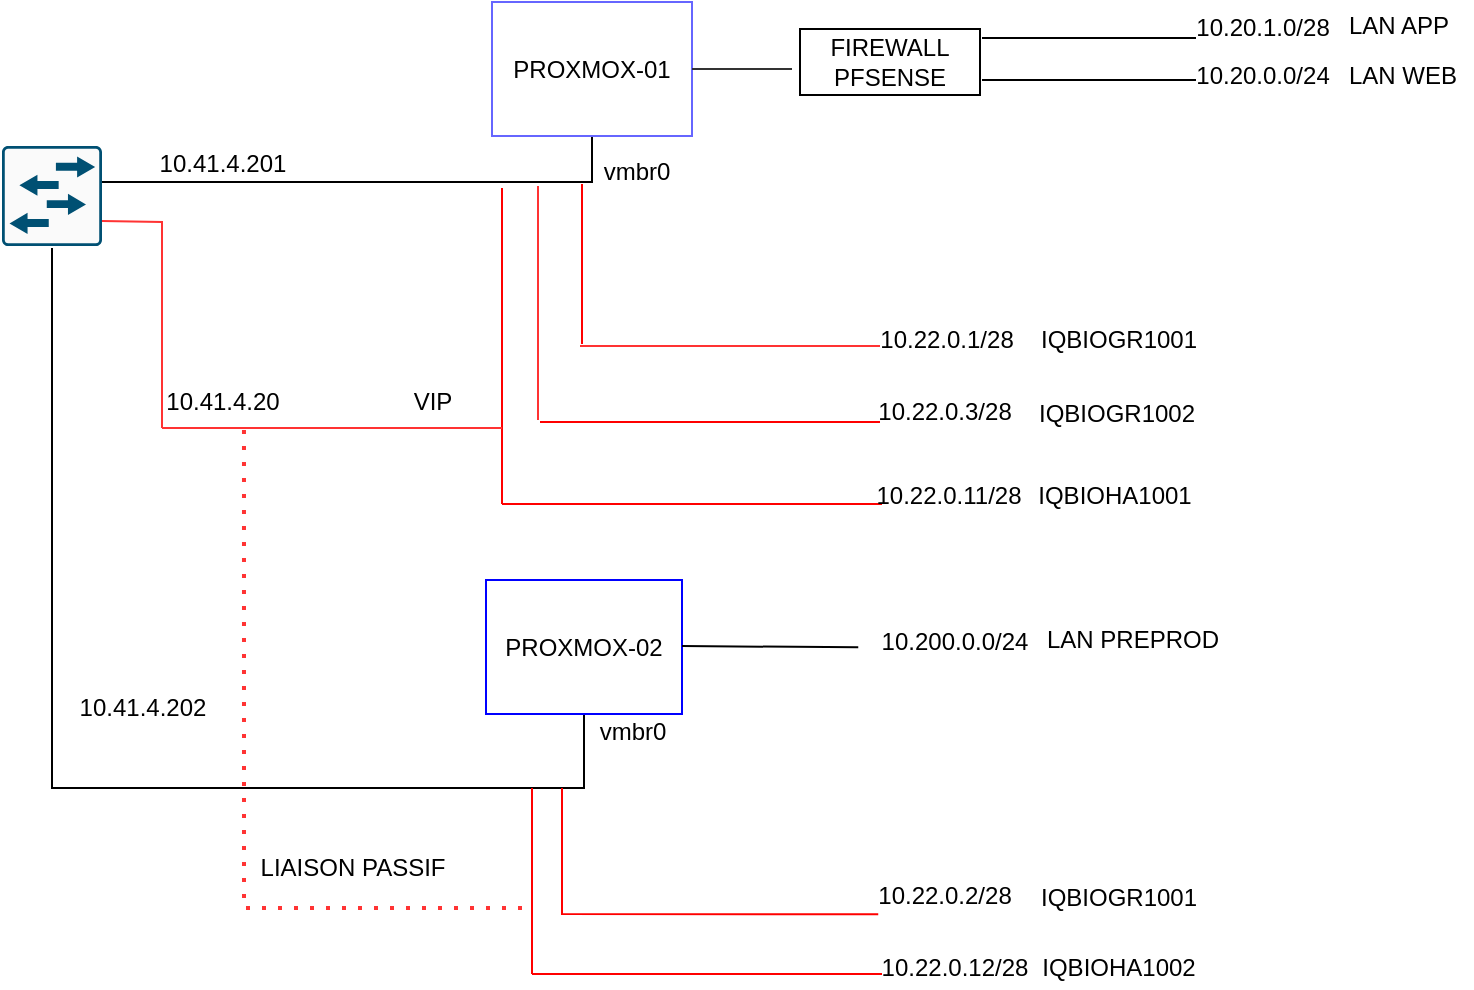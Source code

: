 <mxfile version="13.6.6" type="github">
  <diagram id="NbuawldfrQbSGaSKGCiL" name="Page-1">
    <mxGraphModel dx="1019" dy="555" grid="1" gridSize="10" guides="1" tooltips="1" connect="1" arrows="1" fold="1" page="1" pageScale="1" pageWidth="827" pageHeight="1169" math="0" shadow="0">
      <root>
        <mxCell id="0" />
        <mxCell id="1" parent="0" />
        <mxCell id="7b5YYgsL7cHkZp3JZ1fE-1" value="" style="endArrow=none;html=1;entryX=0.5;entryY=1;entryDx=0;entryDy=0;rounded=0;" edge="1" parent="1" target="7b5YYgsL7cHkZp3JZ1fE-2">
          <mxGeometry width="50" height="50" relative="1" as="geometry">
            <mxPoint x="130" y="117" as="sourcePoint" />
            <mxPoint x="360" y="117" as="targetPoint" />
            <Array as="points">
              <mxPoint x="375" y="117" />
            </Array>
          </mxGeometry>
        </mxCell>
        <mxCell id="7b5YYgsL7cHkZp3JZ1fE-2" value="PROXMOX-01" style="rounded=0;whiteSpace=wrap;html=1;strokeColor=#6666FF;" vertex="1" parent="1">
          <mxGeometry x="325" y="27" width="100" height="67" as="geometry" />
        </mxCell>
        <mxCell id="7b5YYgsL7cHkZp3JZ1fE-3" value="" style="endArrow=none;html=1;strokeColor=#FF0000;" edge="1" parent="1">
          <mxGeometry width="50" height="50" relative="1" as="geometry">
            <mxPoint x="370" y="198" as="sourcePoint" />
            <mxPoint x="370" y="118" as="targetPoint" />
          </mxGeometry>
        </mxCell>
        <mxCell id="7b5YYgsL7cHkZp3JZ1fE-4" value="" style="endArrow=none;html=1;strokeColor=#FF3333;" edge="1" parent="1">
          <mxGeometry width="50" height="50" relative="1" as="geometry">
            <mxPoint x="369" y="199" as="sourcePoint" />
            <mxPoint x="519" y="199" as="targetPoint" />
          </mxGeometry>
        </mxCell>
        <mxCell id="7b5YYgsL7cHkZp3JZ1fE-5" value="" style="endArrow=none;html=1;" edge="1" parent="1">
          <mxGeometry width="50" height="50" relative="1" as="geometry">
            <mxPoint x="570" y="45" as="sourcePoint" />
            <mxPoint x="677" y="45" as="targetPoint" />
          </mxGeometry>
        </mxCell>
        <mxCell id="7b5YYgsL7cHkZp3JZ1fE-7" value="" style="endArrow=none;html=1;strokeColor=#FF3333;" edge="1" parent="1">
          <mxGeometry width="50" height="50" relative="1" as="geometry">
            <mxPoint x="348" y="236" as="sourcePoint" />
            <mxPoint x="348" y="119" as="targetPoint" />
          </mxGeometry>
        </mxCell>
        <mxCell id="7b5YYgsL7cHkZp3JZ1fE-8" value="" style="endArrow=none;html=1;strokeColor=#FF0000;" edge="1" parent="1">
          <mxGeometry width="50" height="50" relative="1" as="geometry">
            <mxPoint x="349" y="237" as="sourcePoint" />
            <mxPoint x="519" y="237" as="targetPoint" />
          </mxGeometry>
        </mxCell>
        <mxCell id="7b5YYgsL7cHkZp3JZ1fE-11" value="" style="endArrow=none;html=1;exitX=0.5;exitY=1;exitDx=0;exitDy=0;exitPerimeter=0;rounded=0;entryX=0.5;entryY=1;entryDx=0;entryDy=0;" edge="1" parent="1" target="7b5YYgsL7cHkZp3JZ1fE-12">
          <mxGeometry width="50" height="50" relative="1" as="geometry">
            <mxPoint x="105" y="150" as="sourcePoint" />
            <mxPoint x="322" y="420" as="targetPoint" />
            <Array as="points">
              <mxPoint x="105" y="420" />
              <mxPoint x="371" y="420" />
            </Array>
          </mxGeometry>
        </mxCell>
        <mxCell id="7b5YYgsL7cHkZp3JZ1fE-12" value="PROXMOX-02" style="rounded=0;whiteSpace=wrap;html=1;strokeColor=#0000FF;" vertex="1" parent="1">
          <mxGeometry x="322" y="316" width="98" height="67" as="geometry" />
        </mxCell>
        <mxCell id="7b5YYgsL7cHkZp3JZ1fE-13" value="" style="endArrow=none;html=1;strokeColor=#FF0000;exitX=0.089;exitY=0.956;exitDx=0;exitDy=0;exitPerimeter=0;rounded=0;" edge="1" parent="1" source="7b5YYgsL7cHkZp3JZ1fE-35">
          <mxGeometry width="50" height="50" relative="1" as="geometry">
            <mxPoint x="360" y="480" as="sourcePoint" />
            <mxPoint x="360" y="420" as="targetPoint" />
            <Array as="points">
              <mxPoint x="360" y="483" />
            </Array>
          </mxGeometry>
        </mxCell>
        <mxCell id="7b5YYgsL7cHkZp3JZ1fE-16" value="" style="endArrow=none;html=1;exitX=1;exitY=0.75;exitDx=0;exitDy=0;entryX=-0.032;entryY=0.659;entryDx=0;entryDy=0;entryPerimeter=0;" edge="1" parent="1" target="7b5YYgsL7cHkZp3JZ1fE-34">
          <mxGeometry width="50" height="50" relative="1" as="geometry">
            <mxPoint x="420" y="349" as="sourcePoint" />
            <mxPoint x="530" y="349" as="targetPoint" />
          </mxGeometry>
        </mxCell>
        <mxCell id="7b5YYgsL7cHkZp3JZ1fE-17" value="" style="endArrow=none;html=1;strokeColor=#FF0000;" edge="1" parent="1">
          <mxGeometry width="50" height="50" relative="1" as="geometry">
            <mxPoint x="345" y="513" as="sourcePoint" />
            <mxPoint x="345" y="420" as="targetPoint" />
          </mxGeometry>
        </mxCell>
        <mxCell id="7b5YYgsL7cHkZp3JZ1fE-18" value="" style="endArrow=none;html=1;strokeColor=#FF0000;" edge="1" parent="1">
          <mxGeometry width="50" height="50" relative="1" as="geometry">
            <mxPoint x="345" y="513" as="sourcePoint" />
            <mxPoint x="520" y="513" as="targetPoint" />
          </mxGeometry>
        </mxCell>
        <mxCell id="7b5YYgsL7cHkZp3JZ1fE-19" value="" style="endArrow=none;html=1;strokeColor=#FF0000;" edge="1" parent="1">
          <mxGeometry width="50" height="50" relative="1" as="geometry">
            <mxPoint x="330" y="278" as="sourcePoint" />
            <mxPoint x="330" y="120" as="targetPoint" />
          </mxGeometry>
        </mxCell>
        <mxCell id="7b5YYgsL7cHkZp3JZ1fE-20" value="" style="endArrow=none;html=1;strokeColor=#FF0000;" edge="1" parent="1">
          <mxGeometry width="50" height="50" relative="1" as="geometry">
            <mxPoint x="330" y="278" as="sourcePoint" />
            <mxPoint x="520" y="278" as="targetPoint" />
          </mxGeometry>
        </mxCell>
        <mxCell id="7b5YYgsL7cHkZp3JZ1fE-25" value="" style="endArrow=none;html=1;strokeColor=#FF3333;" edge="1" parent="1">
          <mxGeometry width="50" height="50" relative="1" as="geometry">
            <mxPoint x="160" y="240" as="sourcePoint" />
            <mxPoint x="330" y="240" as="targetPoint" />
          </mxGeometry>
        </mxCell>
        <mxCell id="7b5YYgsL7cHkZp3JZ1fE-26" value="10.41.4.201" style="text;html=1;align=center;verticalAlign=middle;resizable=0;points=[];autosize=1;" vertex="1" parent="1">
          <mxGeometry x="150" y="98" width="80" height="20" as="geometry" />
        </mxCell>
        <mxCell id="7b5YYgsL7cHkZp3JZ1fE-27" value="10.41.4.202" style="text;html=1;align=center;verticalAlign=middle;resizable=0;points=[];autosize=1;" vertex="1" parent="1">
          <mxGeometry x="110" y="370" width="80" height="20" as="geometry" />
        </mxCell>
        <mxCell id="7b5YYgsL7cHkZp3JZ1fE-28" value="10.41.4.20" style="text;html=1;align=center;verticalAlign=middle;resizable=0;points=[];autosize=1;" vertex="1" parent="1">
          <mxGeometry x="155" y="217" width="70" height="20" as="geometry" />
        </mxCell>
        <mxCell id="7b5YYgsL7cHkZp3JZ1fE-29" value="10.20.0.0/24" style="text;html=1;align=center;verticalAlign=middle;resizable=0;points=[];autosize=1;" vertex="1" parent="1">
          <mxGeometry x="670" y="53.5" width="80" height="20" as="geometry" />
        </mxCell>
        <mxCell id="7b5YYgsL7cHkZp3JZ1fE-30" value="10.20.1.0/28" style="text;html=1;align=center;verticalAlign=middle;resizable=0;points=[];autosize=1;" vertex="1" parent="1">
          <mxGeometry x="670" y="30" width="80" height="20" as="geometry" />
        </mxCell>
        <mxCell id="7b5YYgsL7cHkZp3JZ1fE-31" value="10.22.0.1/28" style="text;html=1;align=center;verticalAlign=middle;resizable=0;points=[];autosize=1;" vertex="1" parent="1">
          <mxGeometry x="512" y="186" width="80" height="20" as="geometry" />
        </mxCell>
        <mxCell id="7b5YYgsL7cHkZp3JZ1fE-32" value="10.22.0.3/28" style="text;html=1;align=center;verticalAlign=middle;resizable=0;points=[];autosize=1;" vertex="1" parent="1">
          <mxGeometry x="511" y="222" width="80" height="20" as="geometry" />
        </mxCell>
        <mxCell id="7b5YYgsL7cHkZp3JZ1fE-33" value="10.22.0.11/28" style="text;html=1;align=center;verticalAlign=middle;resizable=0;points=[];autosize=1;" vertex="1" parent="1">
          <mxGeometry x="508" y="264" width="90" height="20" as="geometry" />
        </mxCell>
        <mxCell id="7b5YYgsL7cHkZp3JZ1fE-34" value="10.200.0.0/24" style="text;html=1;align=center;verticalAlign=middle;resizable=0;points=[];autosize=1;" vertex="1" parent="1">
          <mxGeometry x="511" y="336.5" width="90" height="20" as="geometry" />
        </mxCell>
        <mxCell id="7b5YYgsL7cHkZp3JZ1fE-35" value="10.22.0.2/28" style="text;html=1;align=center;verticalAlign=middle;resizable=0;points=[];autosize=1;" vertex="1" parent="1">
          <mxGeometry x="511" y="464" width="80" height="20" as="geometry" />
        </mxCell>
        <mxCell id="7b5YYgsL7cHkZp3JZ1fE-36" value="10.22.0.12/28" style="text;html=1;align=center;verticalAlign=middle;resizable=0;points=[];autosize=1;" vertex="1" parent="1">
          <mxGeometry x="511" y="500" width="90" height="20" as="geometry" />
        </mxCell>
        <mxCell id="7b5YYgsL7cHkZp3JZ1fE-38" value="vmbr0" style="text;html=1;align=center;verticalAlign=middle;resizable=0;points=[];autosize=1;" vertex="1" parent="1">
          <mxGeometry x="372" y="102" width="50" height="20" as="geometry" />
        </mxCell>
        <mxCell id="7b5YYgsL7cHkZp3JZ1fE-39" value="vmbr0" style="text;html=1;align=center;verticalAlign=middle;resizable=0;points=[];autosize=1;" vertex="1" parent="1">
          <mxGeometry x="370" y="382" width="50" height="20" as="geometry" />
        </mxCell>
        <mxCell id="7b5YYgsL7cHkZp3JZ1fE-40" value="VIP" style="text;html=1;align=center;verticalAlign=middle;resizable=0;points=[];autosize=1;" vertex="1" parent="1">
          <mxGeometry x="280" y="217" width="30" height="20" as="geometry" />
        </mxCell>
        <mxCell id="7b5YYgsL7cHkZp3JZ1fE-42" value="" style="points=[[0.015,0.015,0],[0.985,0.015,0],[0.985,0.985,0],[0.015,0.985,0],[0.25,0,0],[0.5,0,0],[0.75,0,0],[1,0.25,0],[1,0.5,0],[1,0.75,0],[0.75,1,0],[0.5,1,0],[0.25,1,0],[0,0.75,0],[0,0.5,0],[0,0.25,0]];verticalLabelPosition=bottom;html=1;verticalAlign=top;aspect=fixed;align=center;pointerEvents=1;shape=mxgraph.cisco19.rect;prIcon=l2_switch;fillColor=#FAFAFA;strokeColor=#005073;" vertex="1" parent="1">
          <mxGeometry x="80" y="99" width="50" height="50" as="geometry" />
        </mxCell>
        <mxCell id="7b5YYgsL7cHkZp3JZ1fE-44" value="" style="endArrow=none;html=1;entryX=1;entryY=0.75;entryDx=0;entryDy=0;entryPerimeter=0;rounded=0;strokeColor=#FF3333;" edge="1" parent="1" target="7b5YYgsL7cHkZp3JZ1fE-42">
          <mxGeometry width="50" height="50" relative="1" as="geometry">
            <mxPoint x="160" y="240" as="sourcePoint" />
            <mxPoint x="160" y="130" as="targetPoint" />
            <Array as="points">
              <mxPoint x="160" y="137" />
            </Array>
          </mxGeometry>
        </mxCell>
        <mxCell id="7b5YYgsL7cHkZp3JZ1fE-45" value="" style="endArrow=none;dashed=1;html=1;dashPattern=1 3;strokeWidth=2;rounded=0;strokeColor=#FF3333;entryX=0.657;entryY=1.15;entryDx=0;entryDy=0;entryPerimeter=0;" edge="1" parent="1" target="7b5YYgsL7cHkZp3JZ1fE-28">
          <mxGeometry width="50" height="50" relative="1" as="geometry">
            <mxPoint x="340" y="480" as="sourcePoint" />
            <mxPoint x="201" y="250" as="targetPoint" />
            <Array as="points">
              <mxPoint x="201" y="480" />
            </Array>
          </mxGeometry>
        </mxCell>
        <mxCell id="7b5YYgsL7cHkZp3JZ1fE-46" value="" style="endArrow=none;html=1;strokeColor=#333333;" edge="1" parent="1">
          <mxGeometry width="50" height="50" relative="1" as="geometry">
            <mxPoint x="425" y="60.5" as="sourcePoint" />
            <mxPoint x="475" y="60.5" as="targetPoint" />
          </mxGeometry>
        </mxCell>
        <mxCell id="7b5YYgsL7cHkZp3JZ1fE-47" value="FIREWALL&lt;br&gt;PFSENSE" style="rounded=0;whiteSpace=wrap;html=1;" vertex="1" parent="1">
          <mxGeometry x="479" y="40.5" width="90" height="33" as="geometry" />
        </mxCell>
        <mxCell id="7b5YYgsL7cHkZp3JZ1fE-48" value="" style="endArrow=none;html=1;" edge="1" parent="1">
          <mxGeometry width="50" height="50" relative="1" as="geometry">
            <mxPoint x="570" y="66" as="sourcePoint" />
            <mxPoint x="677" y="66" as="targetPoint" />
          </mxGeometry>
        </mxCell>
        <mxCell id="7b5YYgsL7cHkZp3JZ1fE-54" value="IQBIOGR1001" style="text;html=1;align=center;verticalAlign=middle;resizable=0;points=[];autosize=1;" vertex="1" parent="1">
          <mxGeometry x="593" y="186" width="90" height="20" as="geometry" />
        </mxCell>
        <mxCell id="7b5YYgsL7cHkZp3JZ1fE-55" value="IQBIOGR1002" style="text;html=1;align=center;verticalAlign=middle;resizable=0;points=[];autosize=1;" vertex="1" parent="1">
          <mxGeometry x="592" y="223" width="90" height="20" as="geometry" />
        </mxCell>
        <mxCell id="7b5YYgsL7cHkZp3JZ1fE-56" value="IQBIOHA1001" style="text;html=1;align=center;verticalAlign=middle;resizable=0;points=[];autosize=1;" vertex="1" parent="1">
          <mxGeometry x="591" y="264" width="90" height="20" as="geometry" />
        </mxCell>
        <mxCell id="7b5YYgsL7cHkZp3JZ1fE-57" value="&lt;span style=&quot;color: rgba(0 , 0 , 0 , 0) ; font-family: monospace ; font-size: 0px&quot;&gt;%3CmxGraphModel%3E%3Croot%3E%3CmxCell%20id%3D%220%22%2F%3E%3CmxCell%20id%3D%221%22%20parent%3D%220%22%2F%3E%3CmxCell%20id%3D%222%22%20value%3D%22IQBIOHA1001%22%20style%3D%22text%3Bhtml%3D1%3Balign%3Dcenter%3BverticalAlign%3Dmiddle%3Bresizable%3D0%3Bpoints%3D%5B%5D%3Bautosize%3D1%3B%22%20vertex%3D%221%22%20parent%3D%221%22%3E%3CmxGeometry%20x%3D%22591%22%20y%3D%22264%22%20width%3D%2290%22%20height%3D%2220%22%20as%3D%22geometry%22%2F%3E%3C%2FmxCell%3E%3C%2Froot%3E%3C%2FmxGraphModel%3E&lt;/span&gt;" style="text;html=1;align=center;verticalAlign=middle;resizable=0;points=[];autosize=1;" vertex="1" parent="1">
          <mxGeometry x="600" y="460" width="20" height="20" as="geometry" />
        </mxCell>
        <mxCell id="7b5YYgsL7cHkZp3JZ1fE-58" value="IQBIOHA1002" style="text;html=1;align=center;verticalAlign=middle;resizable=0;points=[];autosize=1;" vertex="1" parent="1">
          <mxGeometry x="593" y="500" width="90" height="20" as="geometry" />
        </mxCell>
        <mxCell id="7b5YYgsL7cHkZp3JZ1fE-59" value="IQBIOGR1001" style="text;html=1;align=center;verticalAlign=middle;resizable=0;points=[];autosize=1;" vertex="1" parent="1">
          <mxGeometry x="593" y="465" width="90" height="20" as="geometry" />
        </mxCell>
        <mxCell id="7b5YYgsL7cHkZp3JZ1fE-61" value="LAN APP" style="text;html=1;align=center;verticalAlign=middle;resizable=0;points=[];autosize=1;" vertex="1" parent="1">
          <mxGeometry x="743" y="28.5" width="70" height="20" as="geometry" />
        </mxCell>
        <mxCell id="7b5YYgsL7cHkZp3JZ1fE-63" value="LAN WEB" style="text;html=1;align=center;verticalAlign=middle;resizable=0;points=[];autosize=1;" vertex="1" parent="1">
          <mxGeometry x="745" y="53.5" width="70" height="20" as="geometry" />
        </mxCell>
        <mxCell id="7b5YYgsL7cHkZp3JZ1fE-64" value="LAN PREPROD" style="text;html=1;align=center;verticalAlign=middle;resizable=0;points=[];autosize=1;" vertex="1" parent="1">
          <mxGeometry x="595" y="335.5" width="100" height="20" as="geometry" />
        </mxCell>
        <mxCell id="7b5YYgsL7cHkZp3JZ1fE-65" value="LIAISON PASSIF" style="text;html=1;align=center;verticalAlign=middle;resizable=0;points=[];autosize=1;" vertex="1" parent="1">
          <mxGeometry x="200" y="450" width="110" height="20" as="geometry" />
        </mxCell>
      </root>
    </mxGraphModel>
  </diagram>
</mxfile>
